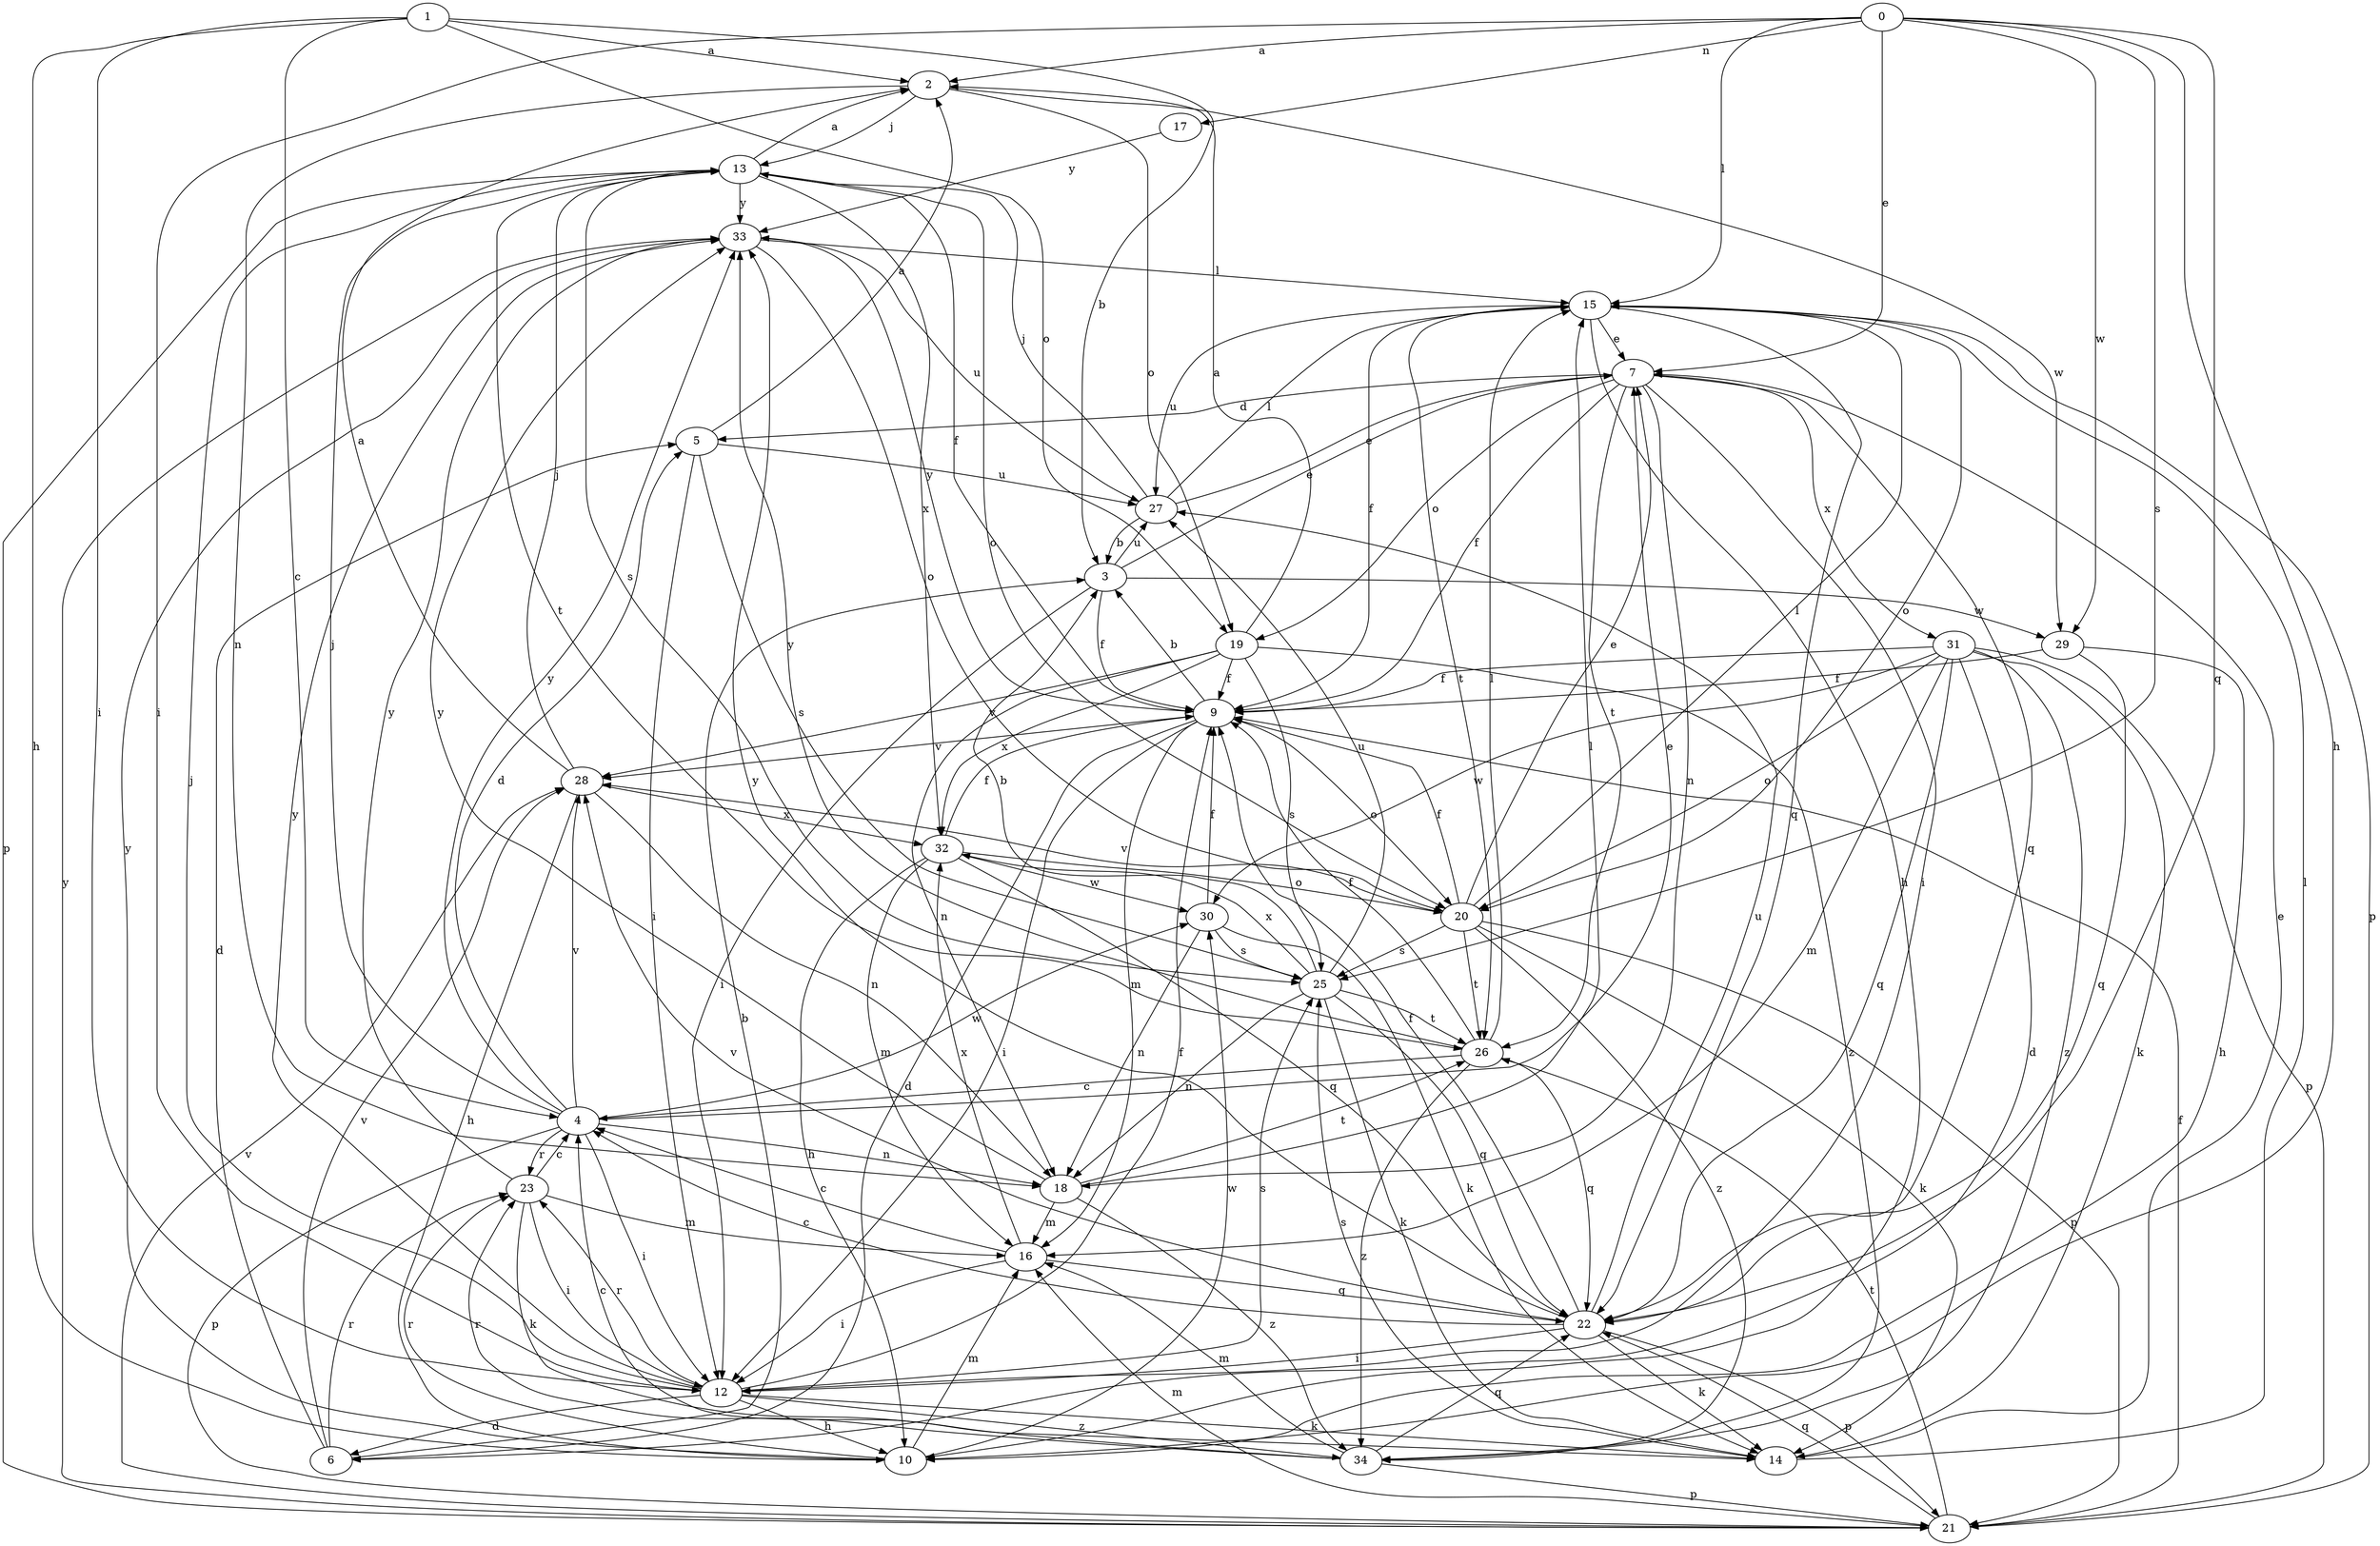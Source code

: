 strict digraph  {
1;
2;
0;
3;
4;
5;
6;
7;
9;
10;
12;
13;
14;
15;
16;
17;
18;
19;
20;
21;
22;
23;
25;
26;
27;
28;
29;
30;
31;
32;
33;
34;
1 -> 2  [label=a];
1 -> 3  [label=b];
1 -> 4  [label=c];
1 -> 10  [label=h];
1 -> 12  [label=i];
1 -> 19  [label=o];
2 -> 13  [label=j];
2 -> 18  [label=n];
2 -> 19  [label=o];
2 -> 29  [label=w];
0 -> 2  [label=a];
0 -> 7  [label=e];
0 -> 10  [label=h];
0 -> 12  [label=i];
0 -> 15  [label=l];
0 -> 17  [label=n];
0 -> 22  [label=q];
0 -> 25  [label=s];
0 -> 29  [label=w];
3 -> 7  [label=e];
3 -> 9  [label=f];
3 -> 12  [label=i];
3 -> 27  [label=u];
3 -> 29  [label=w];
4 -> 5  [label=d];
4 -> 7  [label=e];
4 -> 12  [label=i];
4 -> 13  [label=j];
4 -> 18  [label=n];
4 -> 21  [label=p];
4 -> 23  [label=r];
4 -> 28  [label=v];
4 -> 30  [label=w];
4 -> 33  [label=y];
5 -> 2  [label=a];
5 -> 12  [label=i];
5 -> 25  [label=s];
5 -> 27  [label=u];
6 -> 3  [label=b];
6 -> 5  [label=d];
6 -> 23  [label=r];
6 -> 28  [label=v];
7 -> 5  [label=d];
7 -> 9  [label=f];
7 -> 12  [label=i];
7 -> 18  [label=n];
7 -> 19  [label=o];
7 -> 22  [label=q];
7 -> 26  [label=t];
7 -> 31  [label=x];
9 -> 3  [label=b];
9 -> 6  [label=d];
9 -> 12  [label=i];
9 -> 16  [label=m];
9 -> 20  [label=o];
9 -> 28  [label=v];
9 -> 33  [label=y];
10 -> 16  [label=m];
10 -> 23  [label=r];
10 -> 30  [label=w];
10 -> 33  [label=y];
12 -> 6  [label=d];
12 -> 9  [label=f];
12 -> 10  [label=h];
12 -> 13  [label=j];
12 -> 14  [label=k];
12 -> 23  [label=r];
12 -> 25  [label=s];
12 -> 33  [label=y];
12 -> 34  [label=z];
13 -> 2  [label=a];
13 -> 9  [label=f];
13 -> 20  [label=o];
13 -> 21  [label=p];
13 -> 25  [label=s];
13 -> 26  [label=t];
13 -> 32  [label=x];
13 -> 33  [label=y];
14 -> 7  [label=e];
14 -> 15  [label=l];
14 -> 25  [label=s];
15 -> 7  [label=e];
15 -> 9  [label=f];
15 -> 10  [label=h];
15 -> 20  [label=o];
15 -> 21  [label=p];
15 -> 22  [label=q];
15 -> 26  [label=t];
15 -> 27  [label=u];
16 -> 4  [label=c];
16 -> 12  [label=i];
16 -> 22  [label=q];
16 -> 32  [label=x];
17 -> 33  [label=y];
18 -> 15  [label=l];
18 -> 16  [label=m];
18 -> 26  [label=t];
18 -> 33  [label=y];
18 -> 34  [label=z];
19 -> 2  [label=a];
19 -> 9  [label=f];
19 -> 18  [label=n];
19 -> 25  [label=s];
19 -> 28  [label=v];
19 -> 32  [label=x];
19 -> 34  [label=z];
20 -> 7  [label=e];
20 -> 9  [label=f];
20 -> 14  [label=k];
20 -> 15  [label=l];
20 -> 21  [label=p];
20 -> 25  [label=s];
20 -> 26  [label=t];
20 -> 28  [label=v];
20 -> 34  [label=z];
21 -> 9  [label=f];
21 -> 16  [label=m];
21 -> 22  [label=q];
21 -> 26  [label=t];
21 -> 28  [label=v];
21 -> 33  [label=y];
22 -> 4  [label=c];
22 -> 9  [label=f];
22 -> 12  [label=i];
22 -> 14  [label=k];
22 -> 21  [label=p];
22 -> 27  [label=u];
22 -> 28  [label=v];
22 -> 33  [label=y];
23 -> 4  [label=c];
23 -> 12  [label=i];
23 -> 14  [label=k];
23 -> 16  [label=m];
23 -> 33  [label=y];
25 -> 3  [label=b];
25 -> 14  [label=k];
25 -> 18  [label=n];
25 -> 22  [label=q];
25 -> 26  [label=t];
25 -> 27  [label=u];
25 -> 32  [label=x];
26 -> 4  [label=c];
26 -> 9  [label=f];
26 -> 15  [label=l];
26 -> 22  [label=q];
26 -> 33  [label=y];
26 -> 34  [label=z];
27 -> 3  [label=b];
27 -> 7  [label=e];
27 -> 13  [label=j];
27 -> 15  [label=l];
28 -> 2  [label=a];
28 -> 10  [label=h];
28 -> 13  [label=j];
28 -> 18  [label=n];
28 -> 32  [label=x];
29 -> 9  [label=f];
29 -> 10  [label=h];
29 -> 22  [label=q];
30 -> 9  [label=f];
30 -> 14  [label=k];
30 -> 18  [label=n];
30 -> 25  [label=s];
31 -> 6  [label=d];
31 -> 9  [label=f];
31 -> 14  [label=k];
31 -> 16  [label=m];
31 -> 20  [label=o];
31 -> 21  [label=p];
31 -> 22  [label=q];
31 -> 30  [label=w];
31 -> 34  [label=z];
32 -> 9  [label=f];
32 -> 10  [label=h];
32 -> 16  [label=m];
32 -> 20  [label=o];
32 -> 22  [label=q];
32 -> 30  [label=w];
33 -> 15  [label=l];
33 -> 20  [label=o];
33 -> 27  [label=u];
34 -> 4  [label=c];
34 -> 16  [label=m];
34 -> 21  [label=p];
34 -> 22  [label=q];
34 -> 23  [label=r];
}
